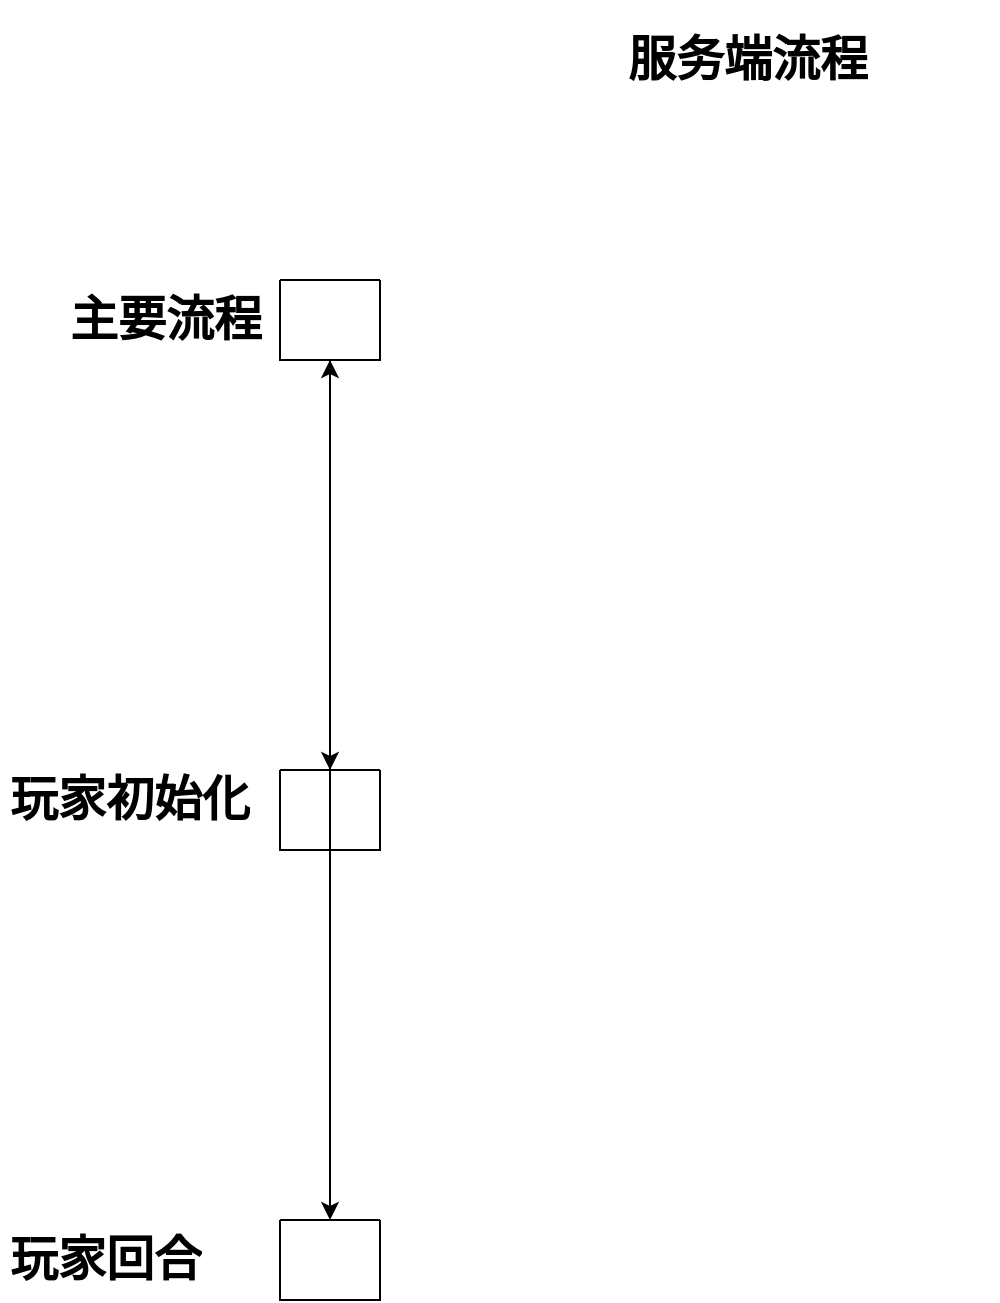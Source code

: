 <mxfile>
    <diagram id="j197bDDQUlHH8MY3ejUf" name="服务端流程">
        <mxGraphModel dx="1208" dy="555" grid="1" gridSize="10" guides="1" tooltips="1" connect="1" arrows="1" fold="1" page="1" pageScale="1" pageWidth="827" pageHeight="1169" math="0" shadow="0">
            <root>
                <mxCell id="0"/>
                <mxCell id="1" parent="0"/>
                <mxCell id="27" value="&lt;h1&gt;主要流程&lt;/h1&gt;" style="text;html=1;strokeColor=none;fillColor=none;spacing=5;spacingTop=-20;whiteSpace=wrap;overflow=hidden;rounded=0;" vertex="1" parent="1">
                    <mxGeometry x="50" y="140" width="105" height="40" as="geometry"/>
                </mxCell>
                <mxCell id="28" value="" style="swimlane;startSize=0;" vertex="1" collapsed="1" parent="1">
                    <mxGeometry x="160" y="140" width="50" height="40" as="geometry">
                        <mxRectangle x="160" y="140" width="610" height="200" as="alternateBounds"/>
                    </mxGeometry>
                </mxCell>
                <mxCell id="41" style="edgeStyle=none;html=1;exitX=1;exitY=0.5;exitDx=0;exitDy=0;" edge="1" parent="28" source="33" target="40">
                    <mxGeometry relative="1" as="geometry"/>
                </mxCell>
                <mxCell id="33" value="每个玩家的定居点和道路的初始化&lt;br&gt;(运行两轮, 玩家1到n然后玩家n到1)" style="rounded=1;whiteSpace=wrap;html=1;absoluteArcSize=1;arcSize=14;strokeWidth=2;" vertex="1" parent="28">
                    <mxGeometry x="200" y="50" width="100" height="100" as="geometry"/>
                </mxCell>
                <mxCell id="43" style="edgeStyle=none;html=1;exitX=0.5;exitY=0;exitDx=0;exitDy=0;entryX=0.5;entryY=0;entryDx=0;entryDy=0;" edge="1" parent="28" source="35" target="40">
                    <mxGeometry relative="1" as="geometry">
                        <Array as="points">
                            <mxPoint x="560" y="20"/>
                            <mxPoint x="410" y="20"/>
                        </Array>
                    </mxGeometry>
                </mxCell>
                <mxCell id="35" value="玩家n的回合" style="rounded=1;whiteSpace=wrap;html=1;absoluteArcSize=1;arcSize=14;strokeWidth=2;" vertex="1" parent="28">
                    <mxGeometry x="510" y="50" width="100" height="100" as="geometry"/>
                </mxCell>
                <mxCell id="39" style="edgeStyle=none;html=1;exitX=1;exitY=0.5;exitDx=0;exitDy=0;exitPerimeter=0;" edge="1" parent="28" source="38" target="33">
                    <mxGeometry relative="1" as="geometry"/>
                </mxCell>
                <mxCell id="38" value="开始" style="strokeWidth=2;html=1;shape=mxgraph.flowchart.start_2;whiteSpace=wrap;" vertex="1" parent="28">
                    <mxGeometry x="50" y="50" width="100" height="100" as="geometry"/>
                </mxCell>
                <mxCell id="42" style="edgeStyle=none;html=1;exitX=1;exitY=0.5;exitDx=0;exitDy=0;entryX=0;entryY=0.5;entryDx=0;entryDy=0;" edge="1" parent="28" source="40" target="35">
                    <mxGeometry relative="1" as="geometry"/>
                </mxCell>
                <mxCell id="40" value="玩家1的回合" style="rounded=1;whiteSpace=wrap;html=1;absoluteArcSize=1;arcSize=14;strokeWidth=2;" vertex="1" parent="28">
                    <mxGeometry x="360" y="50" width="100" height="100" as="geometry"/>
                </mxCell>
                <mxCell id="44" value="&lt;h1&gt;玩家初始化&lt;/h1&gt;" style="text;html=1;strokeColor=none;fillColor=none;spacing=5;spacingTop=-20;whiteSpace=wrap;overflow=hidden;rounded=0;" vertex="1" parent="1">
                    <mxGeometry x="20" y="380" width="135" height="40" as="geometry"/>
                </mxCell>
                <mxCell id="45" value="" style="swimlane;startSize=0;" vertex="1" collapsed="1" parent="1">
                    <mxGeometry x="160" y="385" width="50" height="40" as="geometry">
                        <mxRectangle x="160" y="385" width="620" height="200" as="alternateBounds"/>
                    </mxGeometry>
                </mxCell>
                <mxCell id="52" style="edgeStyle=none;html=1;exitX=1;exitY=0.5;exitDx=0;exitDy=0;exitPerimeter=0;entryX=0;entryY=0.5;entryDx=0;entryDy=0;" edge="1" parent="45" source="50" target="51">
                    <mxGeometry relative="1" as="geometry"/>
                </mxCell>
                <mxCell id="50" value="开始" style="strokeWidth=2;html=1;shape=mxgraph.flowchart.start_2;whiteSpace=wrap;" vertex="1" parent="45">
                    <mxGeometry x="30" y="15" width="100" height="100" as="geometry"/>
                </mxCell>
                <mxCell id="54" style="edgeStyle=none;html=1;exitX=1;exitY=0.5;exitDx=0;exitDy=0;" edge="1" parent="45" source="51" target="53">
                    <mxGeometry relative="1" as="geometry"/>
                </mxCell>
                <mxCell id="51" value="通知玩家放置定居点" style="rounded=1;whiteSpace=wrap;html=1;absoluteArcSize=1;arcSize=14;strokeWidth=2;" vertex="1" parent="45">
                    <mxGeometry x="180" y="15" width="100" height="100" as="geometry"/>
                </mxCell>
                <mxCell id="64" style="edgeStyle=none;html=1;exitX=1;exitY=0.5;exitDx=0;exitDy=0;entryX=0;entryY=0.5;entryDx=0;entryDy=0;entryPerimeter=0;" edge="1" parent="45" source="53" target="63">
                    <mxGeometry relative="1" as="geometry"/>
                </mxCell>
                <mxCell id="53" value="通知玩家放置道路" style="rounded=1;whiteSpace=wrap;html=1;absoluteArcSize=1;arcSize=14;strokeWidth=2;" vertex="1" parent="45">
                    <mxGeometry x="340" y="15" width="100" height="100" as="geometry"/>
                </mxCell>
                <mxCell id="63" value="结束" style="strokeWidth=2;html=1;shape=mxgraph.flowchart.terminator;whiteSpace=wrap;" vertex="1" parent="45">
                    <mxGeometry x="490" y="35" width="100" height="60" as="geometry"/>
                </mxCell>
                <mxCell id="48" value="" style="endArrow=classic;startArrow=classic;html=1;entryX=0.5;entryY=1;entryDx=0;entryDy=0;exitX=0.5;exitY=0;exitDx=0;exitDy=0;" edge="1" parent="1" source="45" target="33">
                    <mxGeometry width="50" height="50" relative="1" as="geometry">
                        <mxPoint x="380" y="370" as="sourcePoint"/>
                        <mxPoint x="430" y="320" as="targetPoint"/>
                    </mxGeometry>
                </mxCell>
                <mxCell id="55" value="&lt;h1&gt;玩家回合&lt;/h1&gt;" style="text;html=1;strokeColor=none;fillColor=none;spacing=5;spacingTop=-20;whiteSpace=wrap;overflow=hidden;rounded=0;" vertex="1" parent="1">
                    <mxGeometry x="20" y="610" width="135" height="40" as="geometry"/>
                </mxCell>
                <mxCell id="56" value="" style="swimlane;startSize=0;" vertex="1" collapsed="1" parent="1">
                    <mxGeometry x="160" y="610" width="50" height="40" as="geometry">
                        <mxRectangle x="160" y="610" width="660" height="510" as="alternateBounds"/>
                    </mxGeometry>
                </mxCell>
                <mxCell id="60" style="edgeStyle=none;html=1;entryX=0;entryY=0.5;entryDx=0;entryDy=0;entryPerimeter=0;" edge="1" parent="56" source="57" target="59">
                    <mxGeometry relative="1" as="geometry"/>
                </mxCell>
                <mxCell id="57" value="开始" style="strokeWidth=2;html=1;shape=mxgraph.flowchart.start_2;whiteSpace=wrap;" vertex="1" parent="56">
                    <mxGeometry x="20" y="50" width="100" height="100" as="geometry"/>
                </mxCell>
                <mxCell id="62" style="edgeStyle=none;html=1;entryX=0.5;entryY=0;entryDx=0;entryDy=0;entryPerimeter=0;exitX=0.5;exitY=1;exitDx=0;exitDy=0;exitPerimeter=0;" edge="1" parent="56" source="59" target="61">
                    <mxGeometry relative="1" as="geometry">
                        <Array as="points">
                            <mxPoint x="230" y="170"/>
                            <mxPoint x="70" y="170"/>
                        </Array>
                    </mxGeometry>
                </mxCell>
                <mxCell id="69" value="是" style="edgeLabel;html=1;align=center;verticalAlign=middle;resizable=0;points=[];" vertex="1" connectable="0" parent="62">
                    <mxGeometry x="-0.208" relative="1" as="geometry">
                        <mxPoint as="offset"/>
                    </mxGeometry>
                </mxCell>
                <mxCell id="67" style="edgeStyle=none;html=1;exitX=1;exitY=0.5;exitDx=0;exitDy=0;exitPerimeter=0;entryX=0;entryY=0.5;entryDx=0;entryDy=0;entryPerimeter=0;" edge="1" parent="56" source="59" target="66">
                    <mxGeometry relative="1" as="geometry"/>
                </mxCell>
                <mxCell id="70" value="否" style="edgeLabel;html=1;align=center;verticalAlign=middle;resizable=0;points=[];" vertex="1" connectable="0" parent="67">
                    <mxGeometry x="-0.472" y="-1" relative="1" as="geometry">
                        <mxPoint as="offset"/>
                    </mxGeometry>
                </mxCell>
                <mxCell id="59" value="玩家胜点&amp;gt;=10" style="strokeWidth=2;html=1;shape=mxgraph.flowchart.decision;whiteSpace=wrap;" vertex="1" parent="56">
                    <mxGeometry x="180" y="50" width="100" height="100" as="geometry"/>
                </mxCell>
                <mxCell id="61" value="游戏结束" style="strokeWidth=2;html=1;shape=mxgraph.flowchart.terminator;whiteSpace=wrap;" vertex="1" parent="56">
                    <mxGeometry x="20" y="190" width="100" height="60" as="geometry"/>
                </mxCell>
                <mxCell id="74" style="edgeStyle=none;html=1;entryX=0;entryY=0.5;entryDx=0;entryDy=0;" edge="1" parent="56" source="66" target="82">
                    <mxGeometry relative="1" as="geometry">
                        <mxPoint x="490" y="100" as="targetPoint"/>
                    </mxGeometry>
                </mxCell>
                <mxCell id="76" value="否" style="edgeLabel;html=1;align=center;verticalAlign=middle;resizable=0;points=[];" vertex="1" connectable="0" parent="74">
                    <mxGeometry x="-0.61" relative="1" as="geometry">
                        <mxPoint as="offset"/>
                    </mxGeometry>
                </mxCell>
                <mxCell id="78" style="edgeStyle=none;html=1;entryX=0.5;entryY=0;entryDx=0;entryDy=0;" edge="1" parent="56" source="66" target="77">
                    <mxGeometry relative="1" as="geometry"/>
                </mxCell>
                <mxCell id="66" value="是否有骑士卡" style="strokeWidth=2;html=1;shape=mxgraph.flowchart.decision;whiteSpace=wrap;" vertex="1" parent="56">
                    <mxGeometry x="330" y="50" width="100" height="100" as="geometry"/>
                </mxCell>
                <mxCell id="79" style="edgeStyle=none;html=1;entryX=0.5;entryY=1;entryDx=0;entryDy=0;" edge="1" parent="56" source="77" target="82">
                    <mxGeometry relative="1" as="geometry">
                        <mxPoint x="510" y="100" as="targetPoint"/>
                        <Array as="points">
                            <mxPoint x="560" y="240"/>
                        </Array>
                    </mxGeometry>
                </mxCell>
                <mxCell id="77" value="通知玩家可以打出骑士卡" style="rounded=1;whiteSpace=wrap;html=1;absoluteArcSize=1;arcSize=14;strokeWidth=2;" vertex="1" parent="56">
                    <mxGeometry x="330" y="190" width="100" height="100" as="geometry"/>
                </mxCell>
                <mxCell id="85" style="edgeStyle=none;html=1;exitX=1;exitY=0.5;exitDx=0;exitDy=0;entryX=1;entryY=0.5;entryDx=0;entryDy=0;entryPerimeter=0;" edge="1" parent="56" source="82" target="84">
                    <mxGeometry relative="1" as="geometry">
                        <Array as="points">
                            <mxPoint x="640" y="100"/>
                            <mxPoint x="640" y="240"/>
                            <mxPoint x="640" y="380"/>
                        </Array>
                    </mxGeometry>
                </mxCell>
                <mxCell id="82" value="通知玩家自由行动&lt;br&gt;（交易， 建造）" style="rounded=1;whiteSpace=wrap;html=1;absoluteArcSize=1;arcSize=14;strokeWidth=2;" vertex="1" parent="56">
                    <mxGeometry x="510" y="50" width="100" height="100" as="geometry"/>
                </mxCell>
                <mxCell id="86" style="edgeStyle=none;html=1;exitX=0;exitY=0.5;exitDx=0;exitDy=0;exitPerimeter=0;entryX=0.5;entryY=1;entryDx=0;entryDy=0;entryPerimeter=0;" edge="1" parent="56" source="84" target="61">
                    <mxGeometry relative="1" as="geometry">
                        <Array as="points">
                            <mxPoint x="70" y="380"/>
                        </Array>
                    </mxGeometry>
                </mxCell>
                <mxCell id="87" value="是" style="edgeLabel;html=1;align=center;verticalAlign=middle;resizable=0;points=[];" vertex="1" connectable="0" parent="86">
                    <mxGeometry x="-0.106" y="-2" relative="1" as="geometry">
                        <mxPoint x="-1" as="offset"/>
                    </mxGeometry>
                </mxCell>
                <mxCell id="89" style="edgeStyle=none;html=1;entryX=1;entryY=0.5;entryDx=0;entryDy=0;entryPerimeter=0;" edge="1" parent="56" source="84" target="88">
                    <mxGeometry relative="1" as="geometry">
                        <Array as="points">
                            <mxPoint x="560" y="460"/>
                        </Array>
                    </mxGeometry>
                </mxCell>
                <mxCell id="84" value="玩家胜点&amp;gt;=10" style="strokeWidth=2;html=1;shape=mxgraph.flowchart.decision;whiteSpace=wrap;" vertex="1" parent="56">
                    <mxGeometry x="510" y="330" width="100" height="100" as="geometry"/>
                </mxCell>
                <mxCell id="88" value="玩家回合结束" style="strokeWidth=2;html=1;shape=mxgraph.flowchart.terminator;whiteSpace=wrap;" vertex="1" parent="56">
                    <mxGeometry x="280" y="430" width="100" height="60" as="geometry"/>
                </mxCell>
                <mxCell id="65" style="edgeStyle=none;html=1;exitX=0.5;exitY=1;exitDx=0;exitDy=0;entryX=0.5;entryY=0;entryDx=0;entryDy=0;" edge="1" parent="1" source="40" target="56">
                    <mxGeometry relative="1" as="geometry"/>
                </mxCell>
                <mxCell id="90" value="&lt;h1&gt;服务端流程&lt;/h1&gt;" style="text;html=1;strokeColor=none;fillColor=none;spacing=5;spacingTop=-20;whiteSpace=wrap;overflow=hidden;rounded=0;" vertex="1" parent="1">
                    <mxGeometry x="329" y="10" width="190" height="40" as="geometry"/>
                </mxCell>
            </root>
        </mxGraphModel>
    </diagram>
</mxfile>